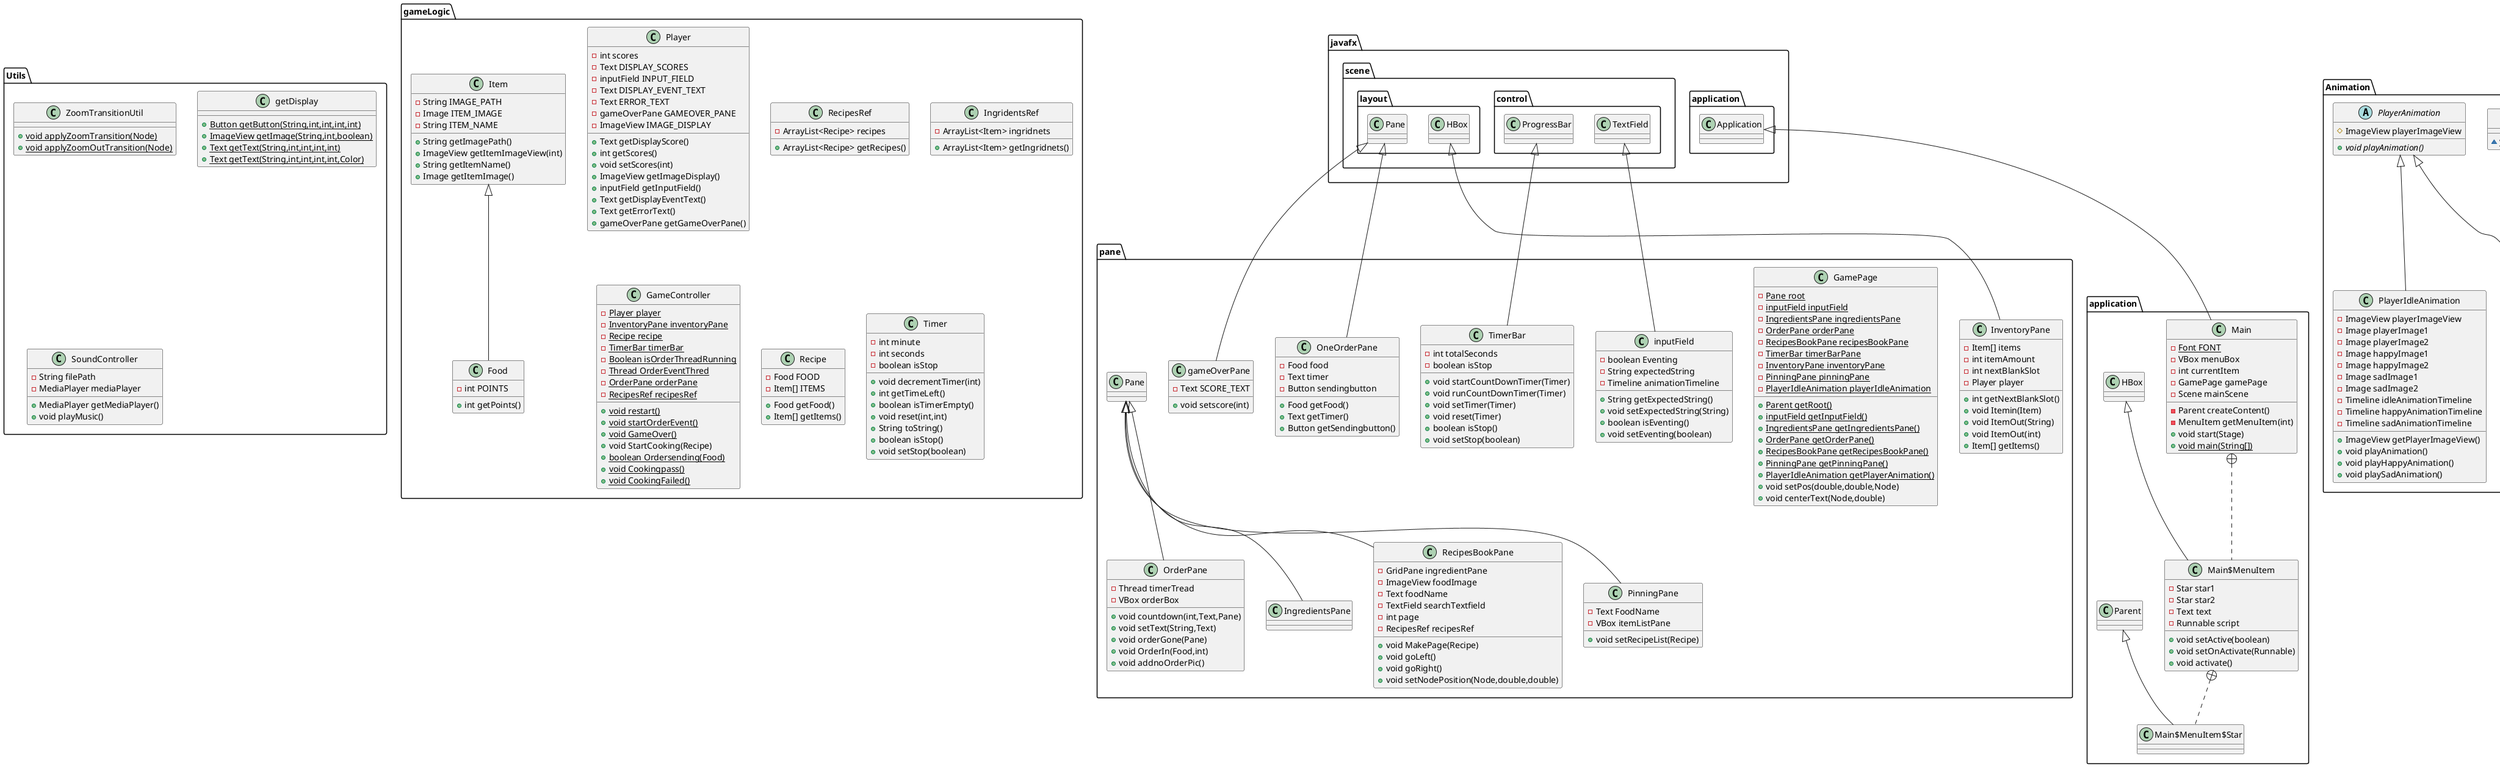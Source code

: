 @startuml
class pane.OrderPane {
- Thread timerTread
- VBox orderBox
+ void countdown(int,Text,Pane)
+ void setText(String,Text)
+ void orderGone(Pane)
+ void OrderIn(Food,int)
+ void addnoOrderPic()
}
interface Animation.ButtonAnimation {
~ {static} void applyButtonAnimation(Button,Pane)
}
class pane.InventoryPane {
- Item[] items
- int itemAmount
- int nextBlankSlot
- Player player
+ int getNextBlankSlot()
+ void Itemin(Item)
+ void ItemOut(String)
+ void ItemOut(int)
+ Item[] getItems()
}
class Utils.ZoomTransitionUtil {
+ {static} void applyZoomTransition(Node)
+ {static} void applyZoomOutTransition(Node)
}
class pane.GamePage {
- {static} Pane root
- {static} inputField inputField
- {static} IngredientsPane ingredientsPane
- {static} OrderPane orderPane
- {static} RecipesBookPane recipesBookPane
- {static} TimerBar timerBarPane
- {static} InventoryPane inventoryPane
- {static} PinningPane pinningPane
- {static} PlayerIdleAnimation playerIdleAnimation
+ {static} Parent getRoot()
+ {static} inputField getInputField()
+ {static} IngredientsPane getIngredientsPane()
+ {static} OrderPane getOrderPane()
+ {static} RecipesBookPane getRecipesBookPane()
+ {static} PinningPane getPinningPane()
+ {static} PlayerIdleAnimation getPlayerAnimation()
+ void setPos(double,double,Node)
+ void centerText(Node,double)
}
class Animation.PlayerIdleAnimation {
- ImageView playerImageView
- Image playerImage1
- Image playerImage2
- Image happyImage1
- Image happyImage2
- Image sadImage1
- Image sadImage2
- Timeline idleAnimationTimeline
- Timeline happyAnimationTimeline
- Timeline sadAnimationTimeline
+ ImageView getPlayerImageView()
+ void playAnimation()
+ void playHappyAnimation()
+ void playSadAnimation()
}
class Utils.getDisplay {
+ {static} Button getButton(String,int,int,int,int)
+ {static} ImageView getImage(String,int,boolean)
+ {static} Text getText(String,int,int,int,int)
+ {static} Text getText(String,int,int,int,int,Color)
}
class pane.IngredientsPane {
}
class Animation.CookingFinishAnimation {
- ImageView imageView
- double initialX
- double initialY
+ void playAnimation()
}
class gameLogic.Player {
- int scores
- Text DISPLAY_SCORES
- inputField INPUT_FIELD
- Text DISPLAY_EVENT_TEXT
- Text ERROR_TEXT
- gameOverPane GAMEOVER_PANE
- ImageView IMAGE_DISPLAY
+ Text getDisplayScore()
+ int getScores()
+ void setScores(int)
+ ImageView getImageDisplay()
+ inputField getInputField()
+ Text getDisplayEventText()
+ Text getErrorText()
+ gameOverPane getGameOverPane()
}
class pane.inputField {
- boolean Eventing
- String expectedString
- Timeline animationTimeline
+ String getExpectedString()
+ void setExpectedString(String)
+ boolean isEventing()
+ void setEventing(boolean)
}
class application.Main {
- {static} Font FONT
- VBox menuBox
- int currentItem
- GamePage gamePage
- Scene mainScene
- Parent createContent()
- MenuItem getMenuItem(int)
+ void start(Stage)
+ {static} void main(String[])
}
class application.Main$MenuItem {
- Star star1
- Star star2
- Text text
- Runnable script
+ void setActive(boolean)
+ void setOnActivate(Runnable)
+ void activate()
}
class application.Main$MenuItem$Star {
}
class gameLogic.RecipesRef {
- ArrayList<Recipe> recipes
+ ArrayList<Recipe> getRecipes()
}
class gameLogic.IngridentsRef {
- ArrayList<Item> ingridnets
+ ArrayList<Item> getIngridnets()
}
class buttons.AnimatedOtherButton {
+ {static} void applyButtonAnimation(Button)
}
class pane.RecipesBookPane {
- GridPane ingredientPane
- ImageView foodImage
- Text foodName
- TextField searchTextfield
- int page
- RecipesRef recipesRef
+ void MakePage(Recipe)
+ void goLeft()
+ void goRight()
+ void setNodePosition(Node,double,double)
}
abstract class Animation.PlayerAnimation {
# ImageView playerImageView
+ {abstract}void playAnimation()
}
class gameLogic.GameController {
- {static} Player player
- {static} InventoryPane inventoryPane
- {static} Recipe recipe
- {static} TimerBar timerBar
- {static} Boolean isOrderThreadRunning
- {static} Thread OrderEventThred
- {static} OrderPane orderPane
- {static} RecipesRef recipesRef
+ {static} void restart()
+ {static} void startOrderEvent()
+ {static} void GameOver()
+ void StartCooking(Recipe)
+ {static} boolean Ordersending(Food)
+ {static} void Cookingpass()
+ {static} void CookingFailed()
}
class pane.PinningPane {
- Text FoodName
- VBox itemListPane
+ void setRecipeList(Recipe)
}
class pane.TimerBar {
- int totalSeconds
- boolean isStop
+ void startCountDownTimer(Timer)
+ void runCountDownTimer(Timer)
+ void setTimer(Timer)
+ void reset(Timer)
+ boolean isStop()
+ void setStop(boolean)
}
class pane.OneOrderPane {
- Food food
- Text timer
- Button sendingbutton
+ Food getFood()
+ Text getTimer()
+ Button getSendingbutton()
}
class gameLogic.Item {
- String IMAGE_PATH
- Image ITEM_IMAGE
- String ITEM_NAME
+ String getImagePath()
+ ImageView getItemImageView(int)
+ String getItemName()
+ Image getItemImage()
}
class gameLogic.Recipe {
- Food FOOD
- Item[] ITEMS
+ Food getFood()
+ Item[] getItems()
}
class buttons.RecipeButton {
+ {static} void applyButtonAnimation(Button,Pane)
}
class pane.gameOverPane {
- Text SCORE_TEXT
+ void setscore(int)
}
class Utils.SoundController {
- String filePath
- MediaPlayer mediaPlayer
+ MediaPlayer getMediaPlayer()
+ void playMusic()
}
class gameLogic.Food {
- int POINTS
+ int getPoints()
}
class gameLogic.Timer {
- int minute
- int seconds
- boolean isStop
+ void decrementTimer(int)
+ int getTimeLeft()
+ boolean isTimerEmpty()
+ void reset(int,int)
+ String toString()
+ boolean isStop()
+ void setStop(boolean)
}
class buttons.IngredientButton {
+ {static} void applyButtonAnimation(Button,Pane)
}
class buttons.OrderButtonAnimation {
+ {static} void applyButtonAnimation(Button,Pane)
}


pane.Pane <|-- pane.OrderPane
javafx.scene.layout.HBox <|-- pane.InventoryPane
Animation.PlayerAnimation <|-- Animation.PlayerIdleAnimation
pane.Pane <|-- pane.IngredientsPane
Animation.PlayerAnimation <|-- Animation.CookingFinishAnimation
javafx.scene.control.TextField <|-- pane.inputField
javafx.application.Application <|-- application.Main
application.Main +.. application.Main$MenuItem
application.HBox <|-- application.Main$MenuItem
application.Main$MenuItem +.. application.Main$MenuItem$Star
application.Parent <|-- application.Main$MenuItem$Star
Animation.ButtonAnimation <|.. buttons.AnimatedOtherButton
pane.Pane <|-- pane.RecipesBookPane
pane.Pane <|-- pane.PinningPane
javafx.scene.control.ProgressBar <|-- pane.TimerBar
javafx.scene.layout.Pane <|-- pane.OneOrderPane
Animation.ButtonAnimation <|.. buttons.RecipeButton
javafx.scene.layout.Pane <|-- pane.gameOverPane
gameLogic.Item <|-- gameLogic.Food
Animation.ButtonAnimation <|.. buttons.IngredientButton
Animation.ButtonAnimation <|.. buttons.OrderButtonAnimation
@enduml